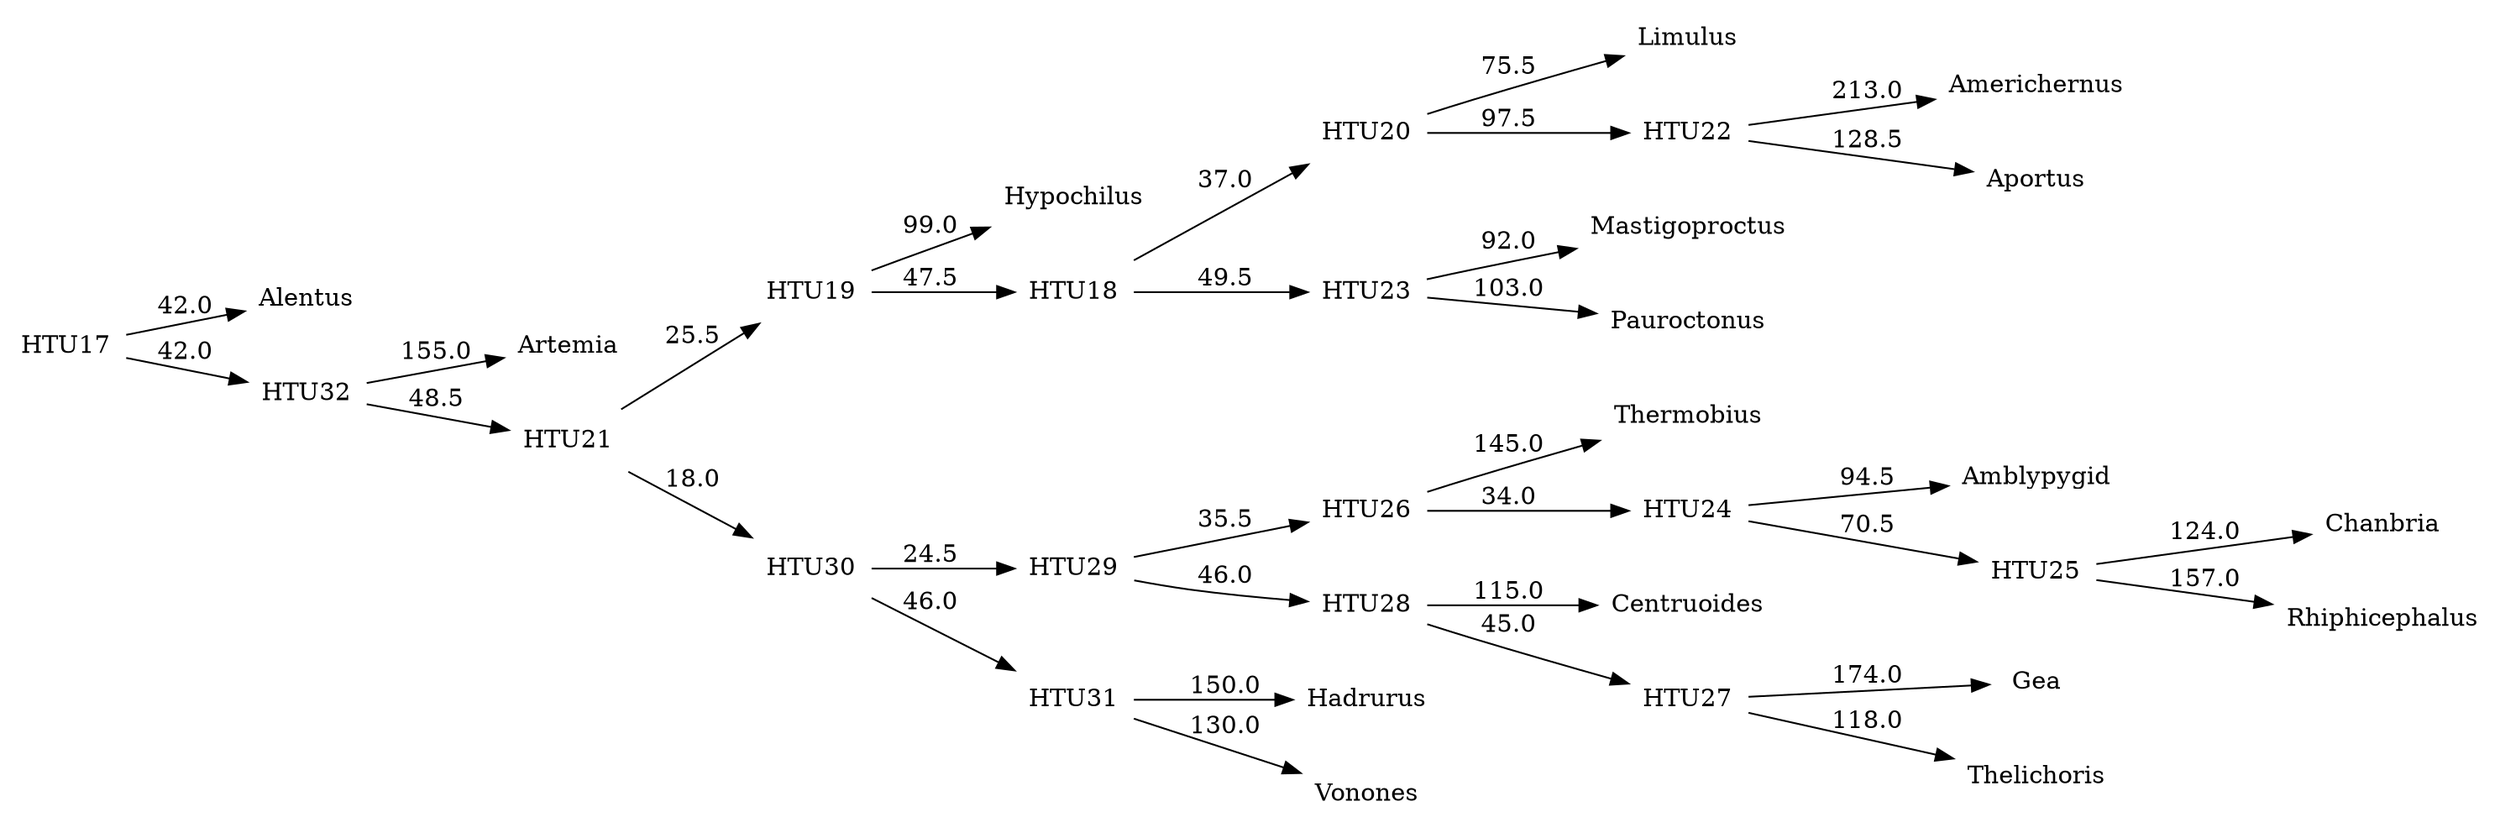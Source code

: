 digraph G {
	rankdir = LR;	node [ shape = none];

    0 [label=Alentus];
    1 [label=Amblypygid];
    2 [label=Americhernus];
    3 [label=Aportus];
    4 [label=Artemia];
    5 [label=Centruoides];
    6 [label=Chanbria];
    7 [label=Gea];
    8 [label=Hadrurus];
    9 [label=Hypochilus];
    10 [label=Limulus];
    11 [label=Mastigoproctus];
    12 [label=Pauroctonus];
    13 [label=Rhiphicephalus];
    14 [label=Thelichoris];
    15 [label=Thermobius];
    16 [label=Vonones];
    17 [label=HTU17];
    18 [label=HTU18];
    19 [label=HTU19];
    20 [label=HTU20];
    21 [label=HTU21];
    22 [label=HTU22];
    23 [label=HTU23];
    24 [label=HTU24];
    25 [label=HTU25];
    26 [label=HTU26];
    27 [label=HTU27];
    28 [label=HTU28];
    29 [label=HTU29];
    30 [label=HTU30];
    31 [label=HTU31];
    32 [label=HTU32];
    17 -> 0 [label=42.0];
    17 -> 32 [label=42.0];
    18 -> 20 [label=37.0];
    18 -> 23 [label=49.5];
    19 -> 9 [label=99.0];
    19 -> 18 [label=47.5];
    20 -> 10 [label=75.5];
    20 -> 22 [label=97.5];
    21 -> 19 [label=25.5];
    21 -> 30 [label=18.0];
    22 -> 2 [label=213.0];
    22 -> 3 [label=128.5];
    23 -> 11 [label=92.0];
    23 -> 12 [label=103.0];
    24 -> 1 [label=94.5];
    24 -> 25 [label=70.5];
    25 -> 6 [label=124.0];
    25 -> 13 [label=157.0];
    26 -> 15 [label=145.0];
    26 -> 24 [label=34.0];
    27 -> 7 [label=174.0];
    27 -> 14 [label=118.0];
    28 -> 5 [label=115.0];
    28 -> 27 [label=45.0];
    29 -> 26 [label=35.5];
    29 -> 28 [label=46.0];
    30 -> 29 [label=24.5];
    30 -> 31 [label=46.0];
    31 -> 8 [label=150.0];
    31 -> 16 [label=130.0];
    32 -> 4 [label=155.0];
    32 -> 21 [label=48.5];
}
//1822.0
digraph G {
	rankdir = LR;	node [ shape = none];

    0 [label=Alentus];
    1 [label=Amblypygid];
    2 [label=Americhernus];
    3 [label=Aportus];
    4 [label=Artemia];
    5 [label=Centruoides];
    6 [label=Chanbria];
    7 [label=Gea];
    8 [label=Hadrurus];
    9 [label=Hypochilus];
    10 [label=Limulus];
    11 [label=Mastigoproctus];
    12 [label=Pauroctonus];
    13 [label=Rhiphicephalus];
    14 [label=Thelichoris];
    15 [label=Thermobius];
    16 [label=Vonones];
    17 [label=HTU17];
    18 [label=HTU18];
    19 [label=HTU19];
    20 [label=HTU20];
    21 [label=HTU21];
    22 [label=HTU22];
    23 [label=HTU23];
    24 [label=HTU24];
    25 [label=HTU25];
    26 [label=HTU26];
    27 [label=HTU27];
    28 [label=HTU28];
    29 [label=HTU29];
    30 [label=HTU30];
    31 [label=HTU31];
    32 [label=HTU32];
    17 -> 0 [label=42.5];
    17 -> 32 [label=42.5];
    18 -> 5 [label=103.5];
    18 -> 19 [label=51.0];
    19 -> 21 [label=53.0];
    19 -> 24 [label=48.0];
    20 -> 9 [label=98.0];
    20 -> 18 [label=35.0];
    21 -> 10 [label=64.5];
    21 -> 23 [label=146.5];
    22 -> 20 [label=16.0];
    22 -> 30 [label=20.5];
    23 -> 2 [label=175.5];
    23 -> 3 [label=126.5];
    24 -> 11 [label=93.5];
    24 -> 12 [label=92.5];
    25 -> 1 [label=106.5];
    25 -> 26 [label=63.0];
    26 -> 6 [label=130.0];
    26 -> 13 [label=152.0];
    27 -> 15 [label=148.5];
    27 -> 25 [label=28.5];
    28 -> 7 [label=179.5];
    28 -> 14 [label=99.5];
    29 -> 27 [label=29.0];
    29 -> 28 [label=47.5];
    30 -> 29 [label=37.5];
    30 -> 31 [label=57.5];
    31 -> 8 [label=149.5];
    31 -> 16 [label=122.5];
    32 -> 4 [label=153.0];
    32 -> 22 [label=46.5];
}
//1814.0
digraph G {
	rankdir = LR;	node [ shape = none];

    0 [label=Alentus];
    1 [label=Amblypygid];
    2 [label=Americhernus];
    3 [label=Aportus];
    4 [label=Artemia];
    5 [label=Centruoides];
    6 [label=Chanbria];
    7 [label=Gea];
    8 [label=Hadrurus];
    9 [label=Hypochilus];
    10 [label=Limulus];
    11 [label=Mastigoproctus];
    12 [label=Pauroctonus];
    13 [label=Rhiphicephalus];
    14 [label=Thelichoris];
    15 [label=Thermobius];
    16 [label=Vonones];
    17 [label=HTU17];
    18 [label=HTU18];
    19 [label=HTU19];
    20 [label=HTU20];
    21 [label=HTU21];
    22 [label=HTU22];
    23 [label=HTU23];
    24 [label=HTU24];
    25 [label=HTU25];
    26 [label=HTU26];
    27 [label=HTU27];
    28 [label=HTU28];
    29 [label=HTU29];
    30 [label=HTU30];
    31 [label=HTU31];
    32 [label=HTU32];
    33 [label=HTU33];
    34 [label=HTU34];
    35 [label=HTU35];
    36 [label=HTU36];
    37 [label=HTU37];
    38 [label=HTU38];
    39 [label=HTU39];
    40 [label=HTU40];
    17 -> 0 [label=103.5];
    17 -> 37 [label=111.0];
    18 -> 19 [label=44.5];
    18 -> 38 [label=10.0];
    19 -> 21 [label=48.5];
    19 -> 22 [label=23.0];
    20 -> 9 [label=82.5];
    20 -> 18 [label=23.0];
    21 -> 10 [label=74.0];
    21 -> 23 [label=40.5];
    22 -> 25 [label=30.0];
    22 -> 39 [label=7.5];
    23 -> 16 [label=83.5];
    23 -> 26 [label=43.5];
    24 -> 20 [label=29.0];
    24 -> 35 [label=34.5];
    25 -> 28 [label=31.5];
    25 -> 40 [label=5.0];
    26 -> 27 [label=90.0];
    26 -> 36 [label=10.5];
    27 -> 2 [label=195.0];
    27 -> 3 [label=151.5];
    28 -> 11 [label=92.0];
    28 -> 12 [label=92.0];
    29 -> 30 [label=40.5];
    29 -> 36 [label=8.0];
    30 -> 6 [label=165.0];
    30 -> 13 [label=114.0];
    31 -> 29 [label=28.0];
    31 -> 40 [label=5.0];
    32 -> 14 [label=52.0];
    32 -> 39 [label=4.0];
    33 -> 32 [label=41.5];
    33 -> 38 [label=7.0];
    34 -> 31 [label=36.0];
    34 -> 33 [label=21.0];
    35 -> 8 [label=134.5];
    35 -> 34 [label=71.5];
    36 -> 1 [label=95.5];
    37 -> 4 [label=146.0];
    37 -> 24 [label=42.5];
    38 -> 5 [label=98.5];
    39 -> 7 [label=163.5];
    40 -> 15 [label=129.0];
}
//1810.0625
digraph G {
	rankdir = LR;	node [ shape = none];

    0 [label=Alentus];
    1 [label=Amblypygid];
    2 [label=Americhernus];
    3 [label=Aportus];
    4 [label=Artemia];
    5 [label=Centruoides];
    6 [label=Chanbria];
    7 [label=Gea];
    8 [label=Hadrurus];
    9 [label=Hypochilus];
    10 [label=Limulus];
    11 [label=Mastigoproctus];
    12 [label=Pauroctonus];
    13 [label=Rhiphicephalus];
    14 [label=Thelichoris];
    15 [label=Thermobius];
    16 [label=Vonones];
    17 [label=HTU17];
    18 [label=HTU18];
    19 [label=HTU19];
    20 [label=HTU20];
    21 [label=HTU21];
    22 [label=HTU22];
    23 [label=HTU23];
    24 [label=HTU24];
    25 [label=HTU25];
    26 [label=HTU26];
    27 [label=HTU27];
    28 [label=HTU28];
    29 [label=HTU29];
    30 [label=HTU30];
    31 [label=HTU31];
    32 [label=HTU32];
    17 -> 0 [label=43.5];
    17 -> 32 [label=43.5];
    18 -> 20 [label=35.5];
    18 -> 24 [label=42.5];
    19 -> 9 [label=114.5];
    19 -> 18 [label=40.5];
    20 -> 10 [label=84.0];
    20 -> 22 [label=78.5];
    21 -> 19 [label=29.0];
    21 -> 30 [label=13.5];
    22 -> 1 [label=74.0];
    22 -> 23 [label=54.5];
    23 -> 2 [label=223.5];
    23 -> 3 [label=131.5];
    24 -> 11 [label=93.5];
    24 -> 12 [label=104.5];
    25 -> 6 [label=142.5];
    25 -> 13 [label=139.5];
    26 -> 15 [label=146.0];
    26 -> 25 [label=44.5];
    27 -> 7 [label=184.0];
    27 -> 14 [label=109.5];
    28 -> 5 [label=122.0];
    28 -> 27 [label=50.0];
    29 -> 26 [label=30.5];
    29 -> 28 [label=32.0];
    30 -> 29 [label=23.0];
    30 -> 31 [label=46.5];
    31 -> 8 [label=146.5];
    31 -> 16 [label=120.5];
    32 -> 4 [label=161.5];
    32 -> 21 [label=52.0];
}
//1805.0
digraph G {
	rankdir = LR;	node [ shape = none];

    0 [label=Alentus];
    1 [label=Amblypygid];
    2 [label=Americhernus];
    3 [label=Aportus];
    4 [label=Artemia];
    5 [label=Centruoides];
    6 [label=Chanbria];
    7 [label=Gea];
    8 [label=Hadrurus];
    9 [label=Hypochilus];
    10 [label=Limulus];
    11 [label=Mastigoproctus];
    12 [label=Pauroctonus];
    13 [label=Rhiphicephalus];
    14 [label=Thelichoris];
    15 [label=Thermobius];
    16 [label=Vonones];
    17 [label=HTU17];
    18 [label=HTU18];
    19 [label=HTU19];
    20 [label=HTU20];
    21 [label=HTU21];
    22 [label=HTU22];
    23 [label=HTU23];
    24 [label=HTU24];
    25 [label=HTU25];
    26 [label=HTU26];
    27 [label=HTU27];
    28 [label=HTU28];
    29 [label=HTU29];
    30 [label=HTU30];
    31 [label=HTU31];
    32 [label=HTU32];
    17 -> 0 [label=43.0];
    17 -> 32 [label=43.0];
    18 -> 5 [label=109.0];
    18 -> 19 [label=42.5];
    19 -> 21 [label=37.5];
    19 -> 25 [label=39.5];
    20 -> 9 [label=111.0];
    20 -> 18 [label=37.0];
    21 -> 10 [label=100.0];
    21 -> 23 [label=75.5];
    22 -> 20 [label=19.5];
    22 -> 30 [label=25.5];
    23 -> 1 [label=78.0];
    23 -> 24 [label=58.0];
    24 -> 2 [label=227.0];
    24 -> 3 [label=132.0];
    25 -> 11 [label=96.0];
    25 -> 12 [label=104.0];
    26 -> 6 [label=152.0];
    26 -> 13 [label=135.0];
    27 -> 15 [label=155.0];
    27 -> 26 [label=29.5];
    28 -> 7 [label=203.5];
    28 -> 14 [label=111.5];
    29 -> 27 [label=26.5];
    29 -> 28 [label=44.0];
    30 -> 29 [label=47.0];
    30 -> 31 [label=57.5];
    31 -> 8 [label=155.0];
    31 -> 16 [label=131.0];
    32 -> 4 [label=167.5];
    32 -> 22 [label=50.0];
}
//1802.0
digraph G {
	rankdir = LR;	node [ shape = none];

    0 [label=Alentus];
    1 [label=Amblypygid];
    2 [label=Americhernus];
    3 [label=Aportus];
    4 [label=Artemia];
    5 [label=Centruoides];
    6 [label=Chanbria];
    7 [label=Gea];
    8 [label=Hadrurus];
    9 [label=Hypochilus];
    10 [label=Limulus];
    11 [label=Mastigoproctus];
    12 [label=Pauroctonus];
    13 [label=Rhiphicephalus];
    14 [label=Thelichoris];
    15 [label=Thermobius];
    16 [label=Vonones];
    17 [label=HTU17];
    18 [label=HTU18];
    19 [label=HTU19];
    20 [label=HTU20];
    21 [label=HTU21];
    22 [label=HTU22];
    23 [label=HTU23];
    24 [label=HTU24];
    25 [label=HTU25];
    26 [label=HTU26];
    27 [label=HTU27];
    28 [label=HTU28];
    29 [label=HTU29];
    30 [label=HTU30];
    31 [label=HTU31];
    32 [label=HTU32];
    17 -> 0 [label=45.5];
    17 -> 32 [label=45.5];
    18 -> 20 [label=38.0];
    18 -> 22 [label=41.0];
    19 -> 9 [label=108.5];
    19 -> 18 [label=43.0];
    20 -> 10 [label=75.0];
    20 -> 23 [label=70.0];
    21 -> 19 [label=37.0];
    21 -> 30 [label=20.0];
    22 -> 15 [label=125.5];
    22 -> 25 [label=47.5];
    23 -> 1 [label=78.0];
    23 -> 24 [label=55.0];
    24 -> 2 [label=218.0];
    24 -> 3 [label=136.5];
    25 -> 11 [label=102.5];
    25 -> 12 [label=103.0];
    26 -> 6 [label=134.0];
    26 -> 13 [label=155.0];
    27 -> 7 [label=175.5];
    27 -> 14 [label=116.5];
    28 -> 5 [label=113.5];
    28 -> 27 [label=41.0];
    29 -> 26 [label=45.5];
    29 -> 28 [label=27.0];
    30 -> 29 [label=23.5];
    30 -> 31 [label=39.5];
    31 -> 8 [label=147.5];
    31 -> 16 [label=126.5];
    32 -> 4 [label=158.5];
    32 -> 21 [label=47.5];
}
//1792.0
digraph G {
	rankdir = LR;	node [ shape = none];

    0 [label=Alentus];
    1 [label=Amblypygid];
    2 [label=Americhernus];
    3 [label=Aportus];
    4 [label=Artemia];
    5 [label=Centruoides];
    6 [label=Chanbria];
    7 [label=Gea];
    8 [label=Hadrurus];
    9 [label=Hypochilus];
    10 [label=Limulus];
    11 [label=Mastigoproctus];
    12 [label=Pauroctonus];
    13 [label=Rhiphicephalus];
    14 [label=Thelichoris];
    15 [label=Thermobius];
    16 [label=Vonones];
    17 [label=HTU17];
    18 [label=HTU18];
    19 [label=HTU19];
    20 [label=HTU20];
    21 [label=HTU21];
    22 [label=HTU22];
    23 [label=HTU23];
    24 [label=HTU24];
    25 [label=HTU25];
    26 [label=HTU26];
    27 [label=HTU27];
    28 [label=HTU28];
    29 [label=HTU29];
    30 [label=HTU30];
    31 [label=HTU31];
    32 [label=HTU32];
    17 -> 0 [label=43.0];
    17 -> 32 [label=71.0];
    18 -> 5 [label=100.0];
    18 -> 19 [label=46.5];
    19 -> 21 [label=61.5];
    19 -> 22 [label=53.5];
    20 -> 9 [label=95.5];
    20 -> 18 [label=33.0];
    21 -> 10 [label=81.0];
    21 -> 24 [label=64.5];
    22 -> 7 [label=151.5];
    22 -> 26 [label=55.5];
    23 -> 20 [label=17.5];
    23 -> 30 [label=22.0];
    24 -> 1 [label=96.5];
    24 -> 25 [label=85.5];
    25 -> 2 [label=190.5];
    25 -> 3 [label=152.5];
    26 -> 11 [label=107.0];
    26 -> 12 [label=93.0];
    27 -> 6 [label=149.0];
    27 -> 13 [label=123.0];
    28 -> 15 [label=167.0];
    28 -> 27 [label=34.0];
    29 -> 14 [label=76.0];
    29 -> 28 [label=28.0];
    30 -> 29 [label=52.0];
    30 -> 31 [label=54.0];
    31 -> 8 [label=144.5];
    31 -> 16 [label=122.5];
    32 -> 4 [label=137.5];
    32 -> 23 [label=79.5];
}
//1791.0
digraph G {
	rankdir = LR;	node [ shape = none];

    0 [label=Alentus];
    1 [label=Amblypygid];
    2 [label=Americhernus];
    3 [label=Aportus];
    4 [label=Artemia];
    5 [label=Centruoides];
    6 [label=Chanbria];
    7 [label=Gea];
    8 [label=Hadrurus];
    9 [label=Hypochilus];
    10 [label=Limulus];
    11 [label=Mastigoproctus];
    12 [label=Pauroctonus];
    13 [label=Rhiphicephalus];
    14 [label=Thelichoris];
    15 [label=Thermobius];
    16 [label=Vonones];
    17 [label=HTU17];
    18 [label=HTU18];
    19 [label=HTU19];
    20 [label=HTU20];
    21 [label=HTU21];
    22 [label=HTU22];
    23 [label=HTU23];
    24 [label=HTU24];
    25 [label=HTU25];
    26 [label=HTU26];
    27 [label=HTU27];
    28 [label=HTU28];
    29 [label=HTU29];
    30 [label=HTU30];
    31 [label=HTU31];
    32 [label=HTU32];
    17 -> 0 [label=43.0];
    17 -> 32 [label=43.0];
    18 -> 20 [label=38.0];
    18 -> 25 [label=44.0];
    19 -> 9 [label=110.5];
    19 -> 18 [label=57.0];
    20 -> 10 [label=93.0];
    20 -> 21 [label=30.5];
    21 -> 16 [label=95.5];
    21 -> 23 [label=58.5];
    22 -> 19 [label=41.0];
    22 -> 31 [label=22.5];
    23 -> 1 [label=82.5];
    23 -> 24 [label=49.0];
    24 -> 2 [label=226.0];
    24 -> 3 [label=132.5];
    25 -> 11 [label=94.5];
    25 -> 12 [label=104.5];
    26 -> 6 [label=137.5];
    26 -> 13 [label=144.5];
    27 -> 15 [label=143.0];
    27 -> 26 [label=48.0];
    28 -> 7 [label=177.0];
    28 -> 14 [label=117.0];
    29 -> 5 [label=116.5];
    29 -> 28 [label=61.5];
    30 -> 27 [label=36.5];
    30 -> 29 [label=36.5];
    31 -> 8 [label=148.0];
    31 -> 30 [label=33.5];
    32 -> 4 [label=150.5];
    32 -> 22 [label=43.0];
}
//1788.0
digraph G {
	rankdir = LR;	node [ shape = none];

    0 [label=Alentus];
    1 [label=Amblypygid];
    2 [label=Americhernus];
    3 [label=Aportus];
    4 [label=Artemia];
    5 [label=Centruoides];
    6 [label=Chanbria];
    7 [label=Gea];
    8 [label=Hadrurus];
    9 [label=Hypochilus];
    10 [label=Limulus];
    11 [label=Mastigoproctus];
    12 [label=Pauroctonus];
    13 [label=Rhiphicephalus];
    14 [label=Thelichoris];
    15 [label=Thermobius];
    16 [label=Vonones];
    17 [label=HTU17];
    18 [label=HTU18];
    19 [label=HTU19];
    20 [label=HTU20];
    21 [label=HTU21];
    22 [label=HTU22];
    23 [label=HTU23];
    24 [label=HTU24];
    25 [label=HTU25];
    26 [label=HTU26];
    27 [label=HTU27];
    28 [label=HTU28];
    29 [label=HTU29];
    30 [label=HTU30];
    31 [label=HTU31];
    32 [label=HTU32];
    17 -> 0 [label=43.0];
    17 -> 32 [label=117.0];
    18 -> 20 [label=38.5];
    18 -> 21 [label=51.5];
    19 -> 9 [label=82.0];
    19 -> 18 [label=41.5];
    20 -> 10 [label=67.0];
    20 -> 22 [label=50.5];
    21 -> 7 [label=160.5];
    21 -> 24 [label=48.5];
    22 -> 16 [label=75.5];
    22 -> 25 [label=103.5];
    23 -> 19 [label=23.5];
    23 -> 31 [label=30.0];
    24 -> 15 [label=134.0];
    24 -> 26 [label=43.0];
    25 -> 2 [label=189.0];
    25 -> 3 [label=150.0];
    26 -> 11 [label=108.5];
    26 -> 12 [label=84.5];
    27 -> 1 [label=102.5];
    27 -> 28 [label=58.5];
    28 -> 6 [label=130.0];
    28 -> 13 [label=153.0];
    29 -> 5 [label=124.0];
    29 -> 14 [label=94.0];
    30 -> 27 [label=46.5];
    30 -> 29 [label=38.0];
    31 -> 8 [label=129.0];
    31 -> 30 [label=39.5];
    32 -> 4 [label=179.0];
    32 -> 23 [label=26.5];
}
//1782.0
digraph G {
	rankdir = LR;	node [ shape = none];

    0 [label=Alentus];
    1 [label=Amblypygid];
    2 [label=Americhernus];
    3 [label=Aportus];
    4 [label=Artemia];
    5 [label=Centruoides];
    6 [label=Chanbria];
    7 [label=Gea];
    8 [label=Hadrurus];
    9 [label=Hypochilus];
    10 [label=Limulus];
    11 [label=Mastigoproctus];
    12 [label=Pauroctonus];
    13 [label=Rhiphicephalus];
    14 [label=Thelichoris];
    15 [label=Thermobius];
    16 [label=Vonones];
    17 [label=HTU17];
    18 [label=HTU18];
    19 [label=HTU19];
    20 [label=HTU20];
    21 [label=HTU21];
    22 [label=HTU22];
    23 [label=HTU23];
    24 [label=HTU24];
    25 [label=HTU25];
    26 [label=HTU26];
    27 [label=HTU27];
    28 [label=HTU28];
    29 [label=HTU29];
    30 [label=HTU30];
    31 [label=HTU31];
    32 [label=HTU32];
    17 -> 0 [label=102.0];
    17 -> 32 [label=109.5];
    18 -> 20 [label=48.5];
    18 -> 21 [label=47.5];
    19 -> 9 [label=81.0];
    19 -> 18 [label=37.5];
    20 -> 10 [label=74.0];
    20 -> 22 [label=42.5];
    21 -> 7 [label=157.5];
    21 -> 24 [label=43.5];
    22 -> 16 [label=80.0];
    22 -> 25 [label=53.0];
    23 -> 19 [label=31.0];
    23 -> 31 [label=29.0];
    24 -> 15 [label=132.0];
    24 -> 27 [label=41.5];
    25 -> 1 [label=107.5];
    25 -> 26 [label=73.5];
    26 -> 2 [label=199.5];
    26 -> 3 [label=151.5];
    27 -> 11 [label=98.0];
    27 -> 12 [label=95.5];
    28 -> 6 [label=146.5];
    28 -> 13 [label=131.5];
    29 -> 5 [label=136.5];
    29 -> 14 [label=80.5];
    30 -> 28 [label=46.0];
    30 -> 29 [label=25.5];
    31 -> 8 [label=121.0];
    31 -> 30 [label=48.5];
    32 -> 4 [label=141.5];
    32 -> 23 [label=43.5];
}
//1771.0
digraph G {
	rankdir = LR;	node [ shape = none];

    0 [label=Alentus];
    1 [label=Amblypygid];
    2 [label=Americhernus];
    3 [label=Aportus];
    4 [label=Artemia];
    5 [label=Centruoides];
    6 [label=Chanbria];
    7 [label=Gea];
    8 [label=Hadrurus];
    9 [label=Hypochilus];
    10 [label=Limulus];
    11 [label=Mastigoproctus];
    12 [label=Pauroctonus];
    13 [label=Rhiphicephalus];
    14 [label=Thelichoris];
    15 [label=Thermobius];
    16 [label=Vonones];
    17 [label=HTU17];
    18 [label=HTU18];
    19 [label=HTU19];
    20 [label=HTU20];
    21 [label=HTU21];
    22 [label=HTU22];
    23 [label=HTU23];
    24 [label=HTU24];
    25 [label=HTU25];
    26 [label=HTU26];
    27 [label=HTU27];
    28 [label=HTU28];
    29 [label=HTU29];
    30 [label=HTU30];
    31 [label=HTU31];
    32 [label=HTU32];
    17 -> 0 [label=44.5];
    17 -> 32 [label=44.5];
    18 -> 5 [label=119.0];
    18 -> 19 [label=38.0];
    19 -> 21 [label=54.5];
    19 -> 22 [label=37.5];
    20 -> 9 [label=96.0];
    20 -> 18 [label=22.0];
    21 -> 10 [label=82.0];
    21 -> 23 [label=35.5];
    22 -> 7 [label=151.5];
    22 -> 27 [label=49.5];
    23 -> 16 [label=80.0];
    23 -> 25 [label=56.0];
    24 -> 20 [label=16.5];
    24 -> 31 [label=18.0];
    25 -> 1 [label=107.5];
    25 -> 26 [label=77.5];
    26 -> 2 [label=192.5];
    26 -> 3 [label=150.5];
    27 -> 11 [label=112.0];
    27 -> 12 [label=84.0];
    28 -> 6 [label=128.0];
    28 -> 13 [label=119.0];
    29 -> 15 [label=163.0];
    29 -> 28 [label=72.5];
    30 -> 14 [label=64.5];
    30 -> 29 [label=45.0];
    31 -> 8 [label=123.0];
    31 -> 30 [label=69.0];
    32 -> 4 [label=136.0];
    32 -> 24 [label=49.0];
}
//1768.0
